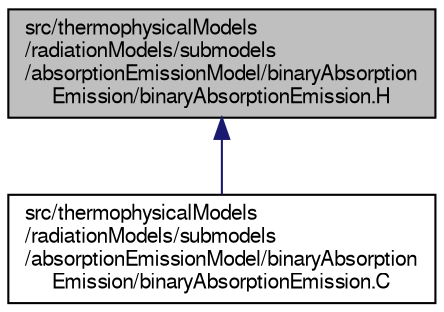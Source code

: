 digraph "src/thermophysicalModels/radiationModels/submodels/absorptionEmissionModel/binaryAbsorptionEmission/binaryAbsorptionEmission.H"
{
  bgcolor="transparent";
  edge [fontname="FreeSans",fontsize="10",labelfontname="FreeSans",labelfontsize="10"];
  node [fontname="FreeSans",fontsize="10",shape=record];
  Node301 [label="src/thermophysicalModels\l/radiationModels/submodels\l/absorptionEmissionModel/binaryAbsorption\lEmission/binaryAbsorptionEmission.H",height=0.2,width=0.4,color="black", fillcolor="grey75", style="filled", fontcolor="black"];
  Node301 -> Node302 [dir="back",color="midnightblue",fontsize="10",style="solid",fontname="FreeSans"];
  Node302 [label="src/thermophysicalModels\l/radiationModels/submodels\l/absorptionEmissionModel/binaryAbsorption\lEmission/binaryAbsorptionEmission.C",height=0.2,width=0.4,color="black",URL="$a16028.html"];
}
